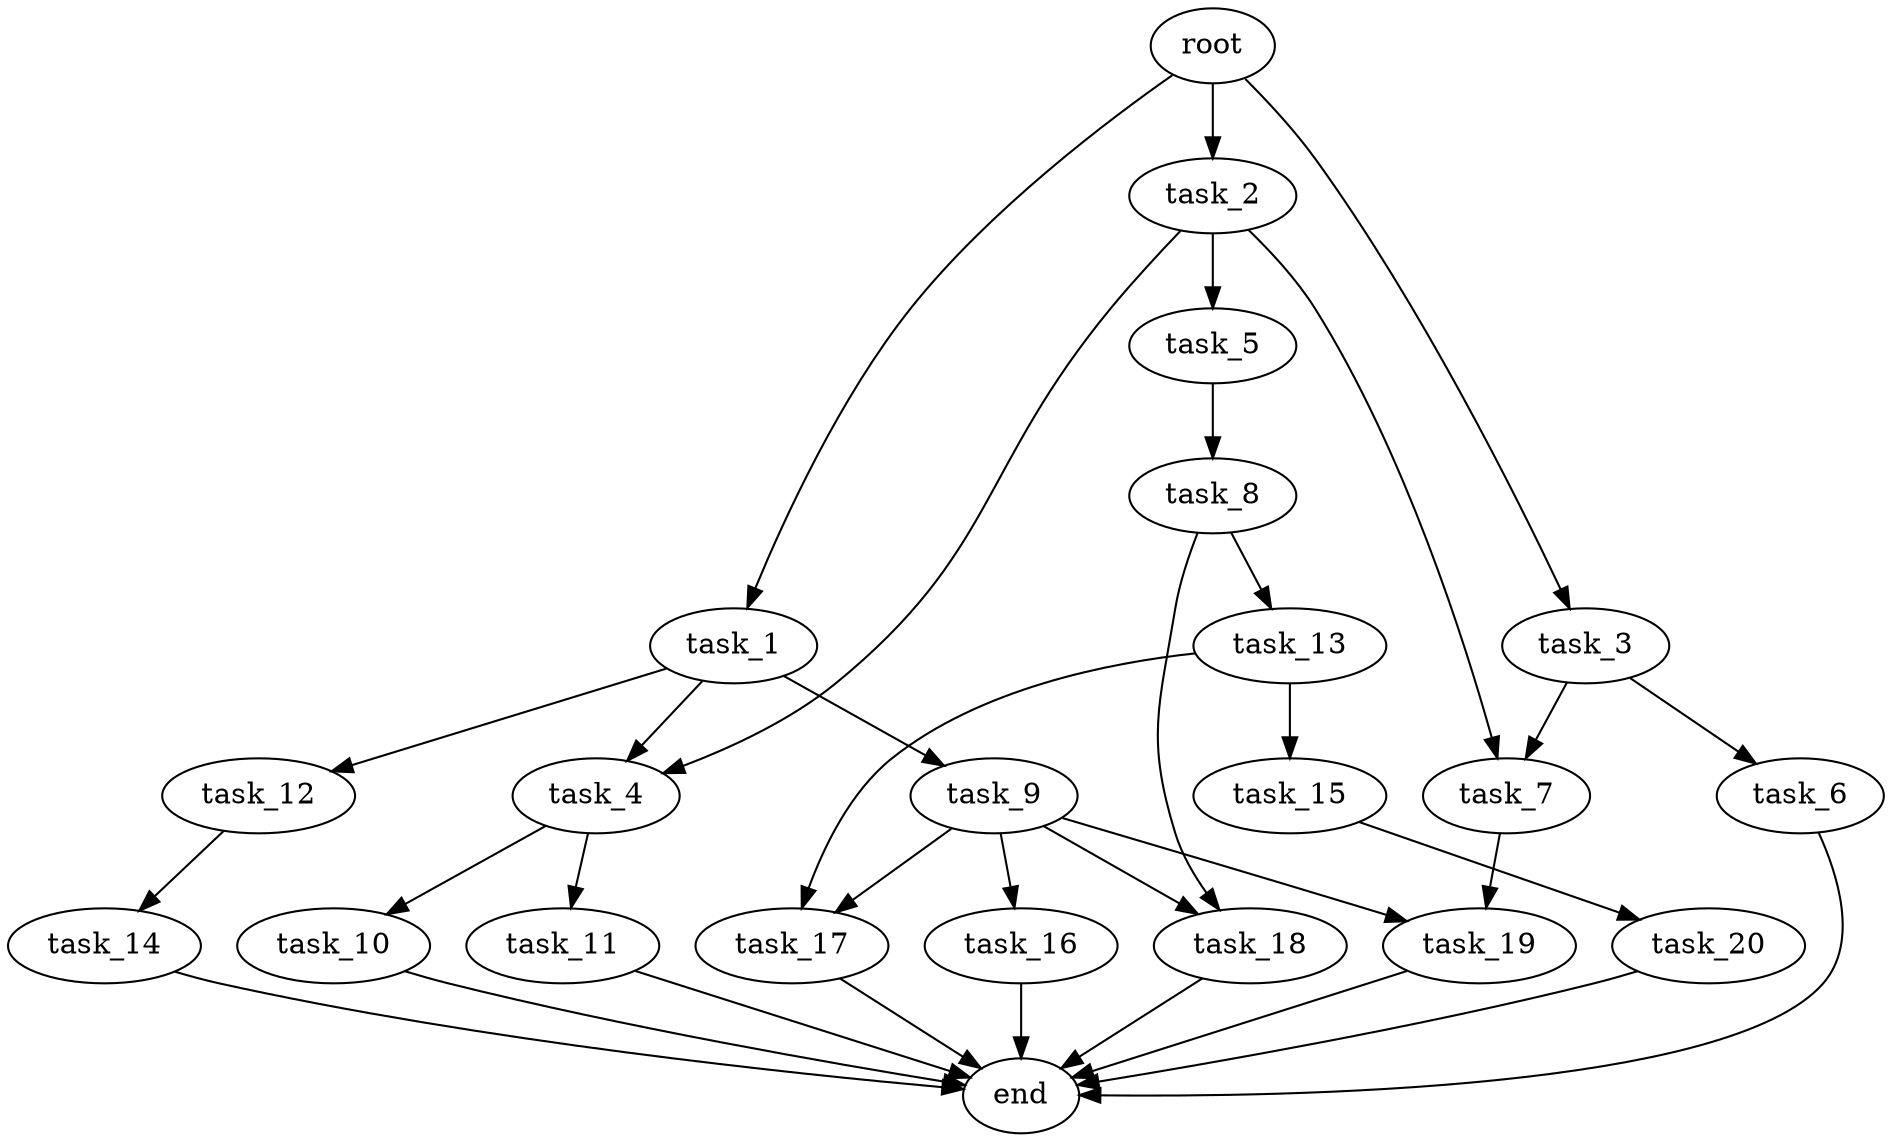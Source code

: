 digraph G {
  root [size="0.000000e+00"];
  task_1 [size="2.342204e+10"];
  task_2 [size="6.555197e+10"];
  task_3 [size="7.037277e+10"];
  task_4 [size="1.186195e+08"];
  task_5 [size="4.768590e+10"];
  task_6 [size="1.327865e+10"];
  task_7 [size="2.262682e+10"];
  task_8 [size="6.800147e+10"];
  task_9 [size="9.386019e+08"];
  task_10 [size="6.956275e+10"];
  task_11 [size="8.171273e+10"];
  task_12 [size="9.881561e+10"];
  task_13 [size="4.223717e+10"];
  task_14 [size="1.322619e+10"];
  task_15 [size="7.092122e+09"];
  task_16 [size="3.831316e+10"];
  task_17 [size="7.307903e+10"];
  task_18 [size="1.025169e+10"];
  task_19 [size="3.134201e+10"];
  task_20 [size="8.810009e+10"];
  end [size="0.000000e+00"];

  root -> task_1 [size="1.000000e-12"];
  root -> task_2 [size="1.000000e-12"];
  root -> task_3 [size="1.000000e-12"];
  task_1 -> task_4 [size="5.930975e+05"];
  task_1 -> task_9 [size="9.386019e+06"];
  task_1 -> task_12 [size="9.881561e+08"];
  task_2 -> task_4 [size="5.930975e+05"];
  task_2 -> task_5 [size="4.768590e+08"];
  task_2 -> task_7 [size="1.131341e+08"];
  task_3 -> task_6 [size="1.327865e+08"];
  task_3 -> task_7 [size="1.131341e+08"];
  task_4 -> task_10 [size="6.956275e+08"];
  task_4 -> task_11 [size="8.171273e+08"];
  task_5 -> task_8 [size="6.800147e+08"];
  task_6 -> end [size="1.000000e-12"];
  task_7 -> task_19 [size="1.567101e+08"];
  task_8 -> task_13 [size="4.223717e+08"];
  task_8 -> task_18 [size="5.125846e+07"];
  task_9 -> task_16 [size="3.831316e+08"];
  task_9 -> task_17 [size="3.653952e+08"];
  task_9 -> task_18 [size="5.125846e+07"];
  task_9 -> task_19 [size="1.567101e+08"];
  task_10 -> end [size="1.000000e-12"];
  task_11 -> end [size="1.000000e-12"];
  task_12 -> task_14 [size="1.322619e+08"];
  task_13 -> task_15 [size="7.092122e+07"];
  task_13 -> task_17 [size="3.653952e+08"];
  task_14 -> end [size="1.000000e-12"];
  task_15 -> task_20 [size="8.810009e+08"];
  task_16 -> end [size="1.000000e-12"];
  task_17 -> end [size="1.000000e-12"];
  task_18 -> end [size="1.000000e-12"];
  task_19 -> end [size="1.000000e-12"];
  task_20 -> end [size="1.000000e-12"];
}
